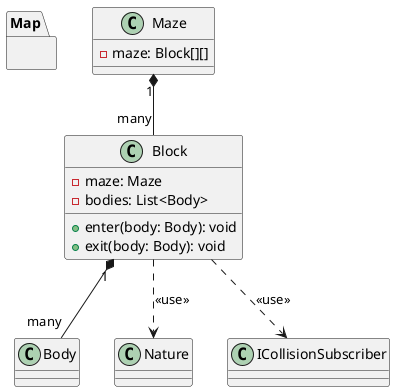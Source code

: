 @startuml
package Map {
  }

  /'
    A collision is when a body enters a block that already has other bodies.
    A block can have 0 or more bodies
  '/
  class Block {
   - maze: Maze
   - bodies: List<Body>
   + enter(body: Body): void
   + exit(body: Body): void
  }
  Block "1" *-- "many" Body
  Block ..> Nature: <<use>>
  Block ..> ICollisionSubscriber: <<use>>

  class Maze {
   - maze: Block[][]
  }
  Maze "1" *-- "many" Block
}
@enduml


